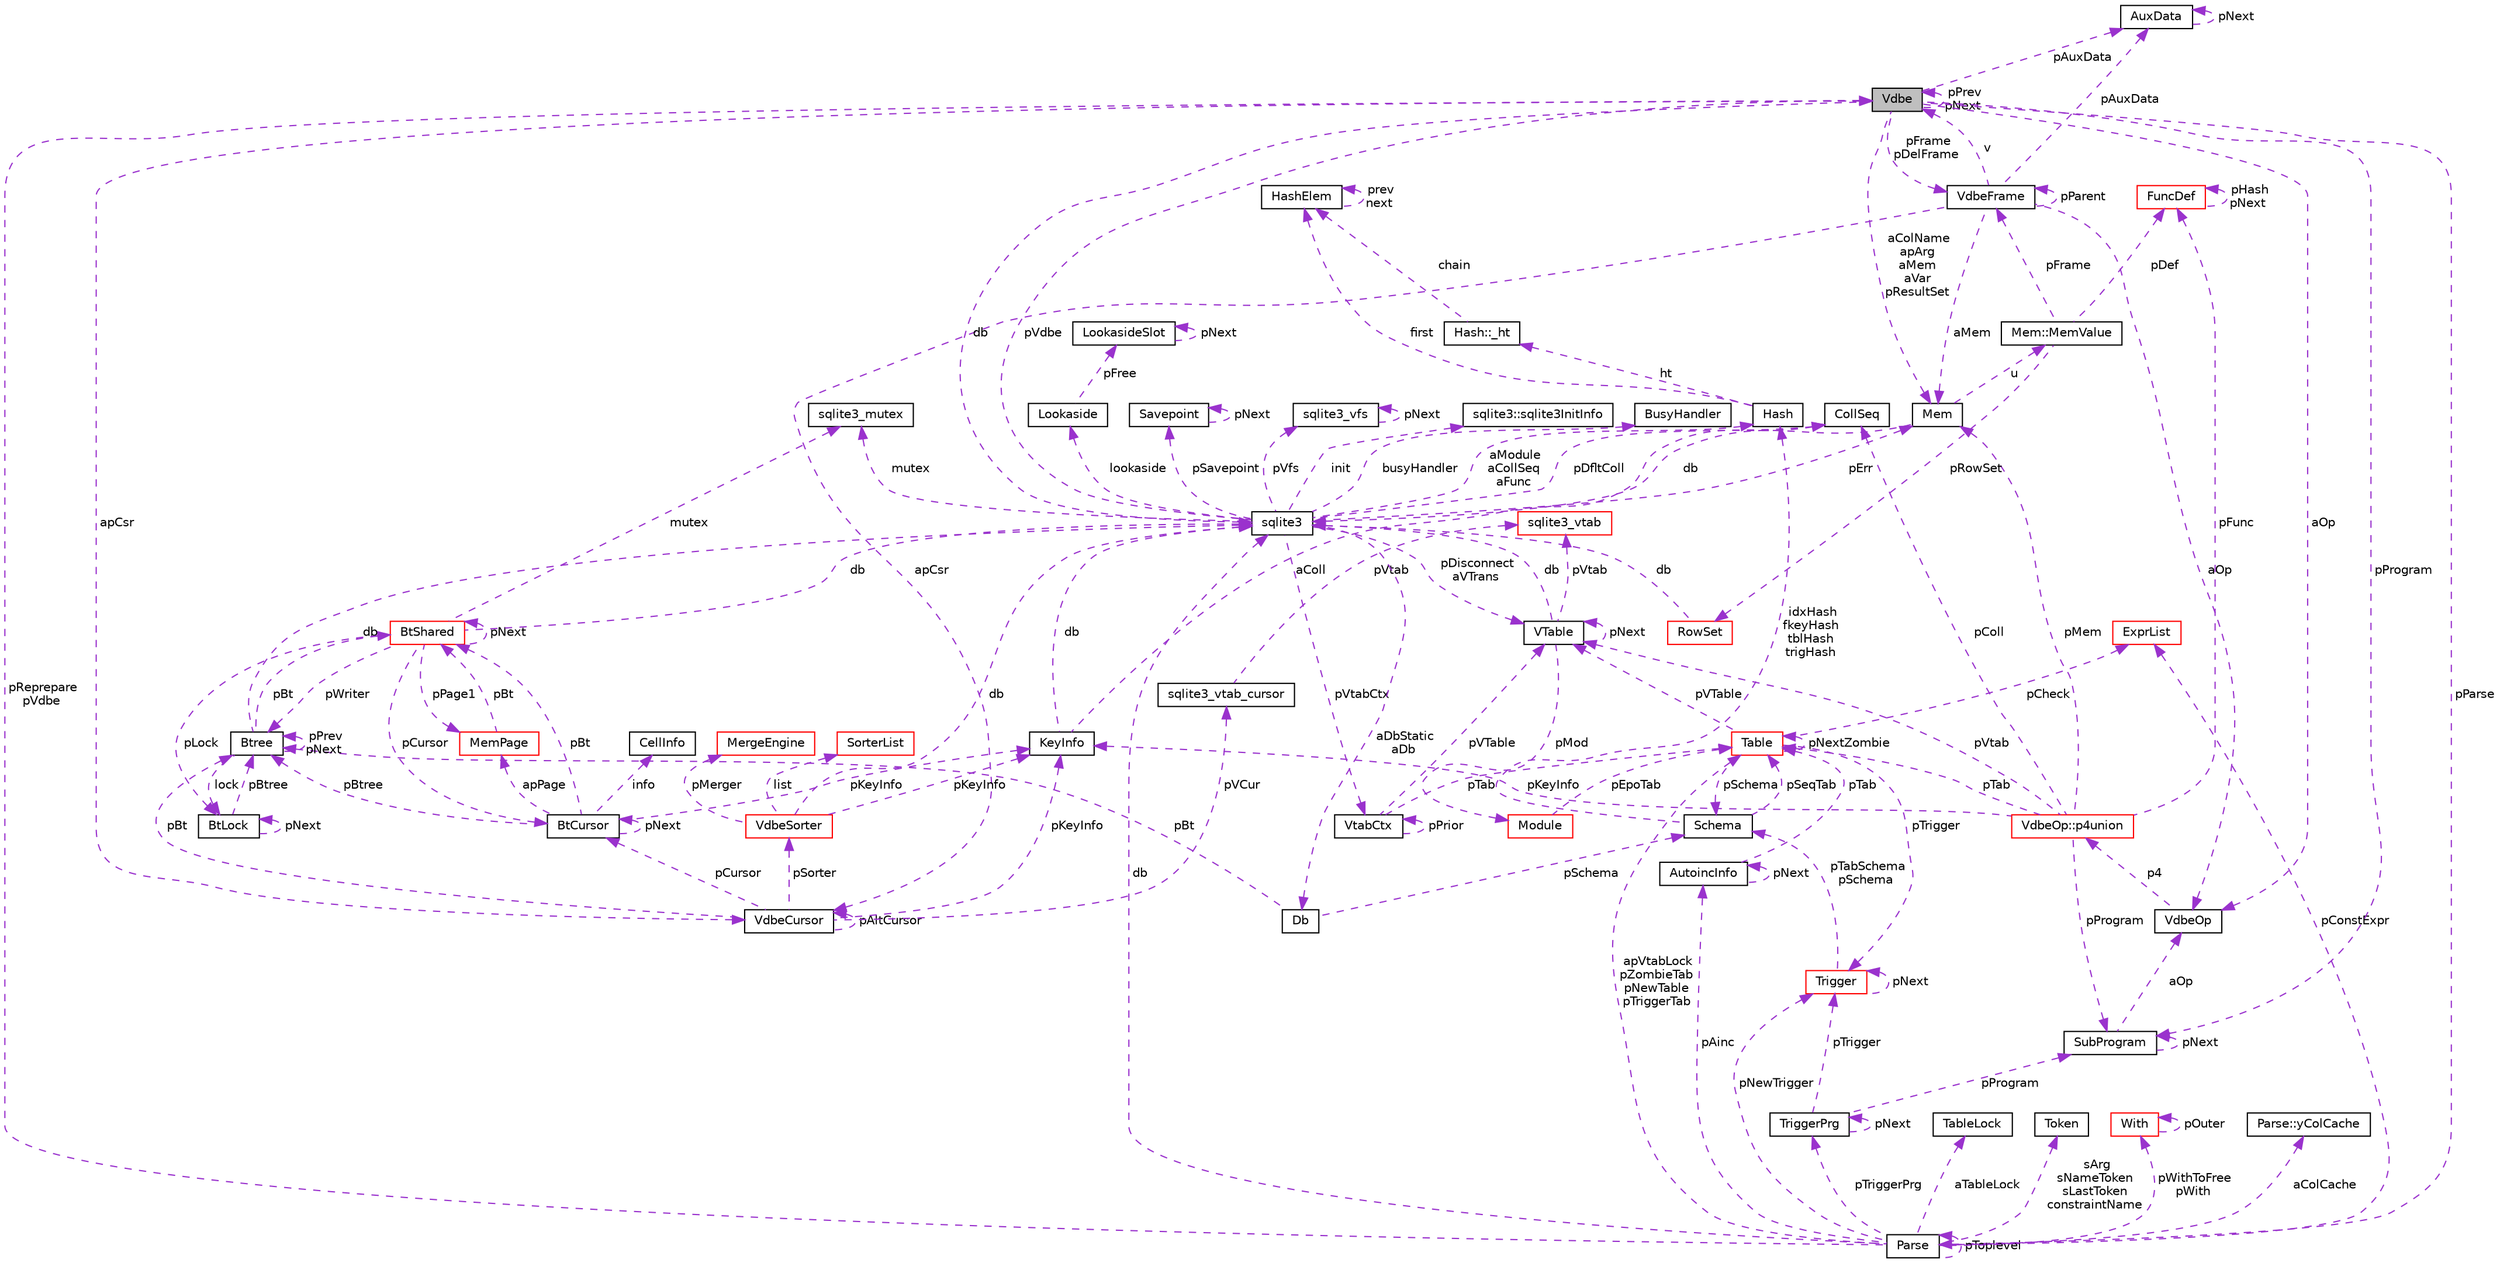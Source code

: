 digraph "Vdbe"
{
  edge [fontname="Helvetica",fontsize="10",labelfontname="Helvetica",labelfontsize="10"];
  node [fontname="Helvetica",fontsize="10",shape=record];
  Node1 [label="Vdbe",height=0.2,width=0.4,color="black", fillcolor="grey75", style="filled", fontcolor="black"];
  Node2 -> Node1 [dir="back",color="darkorchid3",fontsize="10",style="dashed",label=" aColName\napArg\naMem\naVar\npResultSet" ,fontname="Helvetica"];
  Node2 [label="Mem",height=0.2,width=0.4,color="black", fillcolor="white", style="filled",URL="$structMem.html"];
  Node3 -> Node2 [dir="back",color="darkorchid3",fontsize="10",style="dashed",label=" u" ,fontname="Helvetica"];
  Node3 [label="Mem::MemValue",height=0.2,width=0.4,color="black", fillcolor="white", style="filled",URL="$unionMem_1_1MemValue.html"];
  Node4 -> Node3 [dir="back",color="darkorchid3",fontsize="10",style="dashed",label=" pFrame" ,fontname="Helvetica"];
  Node4 [label="VdbeFrame",height=0.2,width=0.4,color="black", fillcolor="white", style="filled",URL="$structVdbeFrame.html"];
  Node2 -> Node4 [dir="back",color="darkorchid3",fontsize="10",style="dashed",label=" aMem" ,fontname="Helvetica"];
  Node1 -> Node4 [dir="back",color="darkorchid3",fontsize="10",style="dashed",label=" v" ,fontname="Helvetica"];
  Node4 -> Node4 [dir="back",color="darkorchid3",fontsize="10",style="dashed",label=" pParent" ,fontname="Helvetica"];
  Node5 -> Node4 [dir="back",color="darkorchid3",fontsize="10",style="dashed",label=" pAuxData" ,fontname="Helvetica"];
  Node5 [label="AuxData",height=0.2,width=0.4,color="black", fillcolor="white", style="filled",URL="$structAuxData.html"];
  Node5 -> Node5 [dir="back",color="darkorchid3",fontsize="10",style="dashed",label=" pNext" ,fontname="Helvetica"];
  Node6 -> Node4 [dir="back",color="darkorchid3",fontsize="10",style="dashed",label=" apCsr" ,fontname="Helvetica"];
  Node6 [label="VdbeCursor",height=0.2,width=0.4,color="black", fillcolor="white", style="filled",URL="$structVdbeCursor.html"];
  Node7 -> Node6 [dir="back",color="darkorchid3",fontsize="10",style="dashed",label=" pCursor" ,fontname="Helvetica"];
  Node7 [label="BtCursor",height=0.2,width=0.4,color="black", fillcolor="white", style="filled",URL="$structBtCursor.html"];
  Node7 -> Node7 [dir="back",color="darkorchid3",fontsize="10",style="dashed",label=" pNext" ,fontname="Helvetica"];
  Node8 -> Node7 [dir="back",color="darkorchid3",fontsize="10",style="dashed",label=" info" ,fontname="Helvetica"];
  Node8 [label="CellInfo",height=0.2,width=0.4,color="black", fillcolor="white", style="filled",URL="$structCellInfo.html"];
  Node9 -> Node7 [dir="back",color="darkorchid3",fontsize="10",style="dashed",label=" pBt" ,fontname="Helvetica"];
  Node9 [label="BtShared",height=0.2,width=0.4,color="red", fillcolor="white", style="filled",URL="$structBtShared.html"];
  Node7 -> Node9 [dir="back",color="darkorchid3",fontsize="10",style="dashed",label=" pCursor" ,fontname="Helvetica"];
  Node9 -> Node9 [dir="back",color="darkorchid3",fontsize="10",style="dashed",label=" pNext" ,fontname="Helvetica"];
  Node10 -> Node9 [dir="back",color="darkorchid3",fontsize="10",style="dashed",label=" db" ,fontname="Helvetica"];
  Node10 [label="sqlite3",height=0.2,width=0.4,color="black", fillcolor="white", style="filled",URL="$structsqlite3.html"];
  Node2 -> Node10 [dir="back",color="darkorchid3",fontsize="10",style="dashed",label=" pErr" ,fontname="Helvetica"];
  Node1 -> Node10 [dir="back",color="darkorchid3",fontsize="10",style="dashed",label=" pVdbe" ,fontname="Helvetica"];
  Node11 -> Node10 [dir="back",color="darkorchid3",fontsize="10",style="dashed",label=" pSavepoint" ,fontname="Helvetica"];
  Node11 [label="Savepoint",height=0.2,width=0.4,color="black", fillcolor="white", style="filled",URL="$structSavepoint.html"];
  Node11 -> Node11 [dir="back",color="darkorchid3",fontsize="10",style="dashed",label=" pNext" ,fontname="Helvetica"];
  Node12 -> Node10 [dir="back",color="darkorchid3",fontsize="10",style="dashed",label=" lookaside" ,fontname="Helvetica"];
  Node12 [label="Lookaside",height=0.2,width=0.4,color="black", fillcolor="white", style="filled",URL="$structLookaside.html"];
  Node13 -> Node12 [dir="back",color="darkorchid3",fontsize="10",style="dashed",label=" pFree" ,fontname="Helvetica"];
  Node13 [label="LookasideSlot",height=0.2,width=0.4,color="black", fillcolor="white", style="filled",URL="$structLookasideSlot.html"];
  Node13 -> Node13 [dir="back",color="darkorchid3",fontsize="10",style="dashed",label=" pNext" ,fontname="Helvetica"];
  Node14 -> Node10 [dir="back",color="darkorchid3",fontsize="10",style="dashed",label=" mutex" ,fontname="Helvetica"];
  Node14 [label="sqlite3_mutex",height=0.2,width=0.4,color="black", fillcolor="white", style="filled",URL="$structsqlite3__mutex.html"];
  Node15 -> Node10 [dir="back",color="darkorchid3",fontsize="10",style="dashed",label=" pVfs" ,fontname="Helvetica"];
  Node15 [label="sqlite3_vfs",height=0.2,width=0.4,color="black", fillcolor="white", style="filled",URL="$structsqlite3__vfs.html"];
  Node15 -> Node15 [dir="back",color="darkorchid3",fontsize="10",style="dashed",label=" pNext" ,fontname="Helvetica"];
  Node16 -> Node10 [dir="back",color="darkorchid3",fontsize="10",style="dashed",label=" init" ,fontname="Helvetica"];
  Node16 [label="sqlite3::sqlite3InitInfo",height=0.2,width=0.4,color="black", fillcolor="white", style="filled",URL="$structsqlite3_1_1sqlite3InitInfo.html"];
  Node17 -> Node10 [dir="back",color="darkorchid3",fontsize="10",style="dashed",label=" busyHandler" ,fontname="Helvetica"];
  Node17 [label="BusyHandler",height=0.2,width=0.4,color="black", fillcolor="white", style="filled",URL="$structBusyHandler.html"];
  Node18 -> Node10 [dir="back",color="darkorchid3",fontsize="10",style="dashed",label=" pVtabCtx" ,fontname="Helvetica"];
  Node18 [label="VtabCtx",height=0.2,width=0.4,color="black", fillcolor="white", style="filled",URL="$structVtabCtx.html"];
  Node18 -> Node18 [dir="back",color="darkorchid3",fontsize="10",style="dashed",label=" pPrior" ,fontname="Helvetica"];
  Node19 -> Node18 [dir="back",color="darkorchid3",fontsize="10",style="dashed",label=" pVTable" ,fontname="Helvetica"];
  Node19 [label="VTable",height=0.2,width=0.4,color="black", fillcolor="white", style="filled",URL="$structVTable.html"];
  Node10 -> Node19 [dir="back",color="darkorchid3",fontsize="10",style="dashed",label=" db" ,fontname="Helvetica"];
  Node19 -> Node19 [dir="back",color="darkorchid3",fontsize="10",style="dashed",label=" pNext" ,fontname="Helvetica"];
  Node20 -> Node19 [dir="back",color="darkorchid3",fontsize="10",style="dashed",label=" pMod" ,fontname="Helvetica"];
  Node20 [label="Module",height=0.2,width=0.4,color="red", fillcolor="white", style="filled",URL="$structModule.html"];
  Node21 -> Node20 [dir="back",color="darkorchid3",fontsize="10",style="dashed",label=" pEpoTab" ,fontname="Helvetica"];
  Node21 [label="Table",height=0.2,width=0.4,color="red", fillcolor="white", style="filled",URL="$structTable.html"];
  Node22 -> Node21 [dir="back",color="darkorchid3",fontsize="10",style="dashed",label=" pSchema" ,fontname="Helvetica"];
  Node22 [label="Schema",height=0.2,width=0.4,color="black", fillcolor="white", style="filled",URL="$structSchema.html"];
  Node21 -> Node22 [dir="back",color="darkorchid3",fontsize="10",style="dashed",label=" pSeqTab" ,fontname="Helvetica"];
  Node23 -> Node22 [dir="back",color="darkorchid3",fontsize="10",style="dashed",label=" idxHash\nfkeyHash\ntblHash\ntrigHash" ,fontname="Helvetica"];
  Node23 [label="Hash",height=0.2,width=0.4,color="black", fillcolor="white", style="filled",URL="$structHash.html"];
  Node24 -> Node23 [dir="back",color="darkorchid3",fontsize="10",style="dashed",label=" ht" ,fontname="Helvetica"];
  Node24 [label="Hash::_ht",height=0.2,width=0.4,color="black", fillcolor="white", style="filled",URL="$structHash_1_1__ht.html"];
  Node25 -> Node24 [dir="back",color="darkorchid3",fontsize="10",style="dashed",label=" chain" ,fontname="Helvetica"];
  Node25 [label="HashElem",height=0.2,width=0.4,color="black", fillcolor="white", style="filled",URL="$structHashElem.html"];
  Node25 -> Node25 [dir="back",color="darkorchid3",fontsize="10",style="dashed",label=" prev\nnext" ,fontname="Helvetica"];
  Node25 -> Node23 [dir="back",color="darkorchid3",fontsize="10",style="dashed",label=" first" ,fontname="Helvetica"];
  Node19 -> Node21 [dir="back",color="darkorchid3",fontsize="10",style="dashed",label=" pVTable" ,fontname="Helvetica"];
  Node21 -> Node21 [dir="back",color="darkorchid3",fontsize="10",style="dashed",label=" pNextZombie" ,fontname="Helvetica"];
  Node26 -> Node21 [dir="back",color="darkorchid3",fontsize="10",style="dashed",label=" pTrigger" ,fontname="Helvetica"];
  Node26 [label="Trigger",height=0.2,width=0.4,color="red", fillcolor="white", style="filled",URL="$structTrigger.html"];
  Node22 -> Node26 [dir="back",color="darkorchid3",fontsize="10",style="dashed",label=" pTabSchema\npSchema" ,fontname="Helvetica"];
  Node26 -> Node26 [dir="back",color="darkorchid3",fontsize="10",style="dashed",label=" pNext" ,fontname="Helvetica"];
  Node27 -> Node21 [dir="back",color="darkorchid3",fontsize="10",style="dashed",label=" pCheck" ,fontname="Helvetica"];
  Node27 [label="ExprList",height=0.2,width=0.4,color="red", fillcolor="white", style="filled",URL="$structExprList.html"];
  Node28 -> Node19 [dir="back",color="darkorchid3",fontsize="10",style="dashed",label=" pVtab" ,fontname="Helvetica"];
  Node28 [label="sqlite3_vtab",height=0.2,width=0.4,color="red", fillcolor="white", style="filled",URL="$structsqlite3__vtab.html"];
  Node21 -> Node18 [dir="back",color="darkorchid3",fontsize="10",style="dashed",label=" pTab" ,fontname="Helvetica"];
  Node29 -> Node10 [dir="back",color="darkorchid3",fontsize="10",style="dashed",label=" pDfltColl" ,fontname="Helvetica"];
  Node29 [label="CollSeq",height=0.2,width=0.4,color="black", fillcolor="white", style="filled",URL="$structCollSeq.html"];
  Node19 -> Node10 [dir="back",color="darkorchid3",fontsize="10",style="dashed",label=" pDisconnect\naVTrans" ,fontname="Helvetica"];
  Node30 -> Node10 [dir="back",color="darkorchid3",fontsize="10",style="dashed",label=" aDbStatic\naDb" ,fontname="Helvetica"];
  Node30 [label="Db",height=0.2,width=0.4,color="black", fillcolor="white", style="filled",URL="$structDb.html"];
  Node22 -> Node30 [dir="back",color="darkorchid3",fontsize="10",style="dashed",label=" pSchema" ,fontname="Helvetica"];
  Node31 -> Node30 [dir="back",color="darkorchid3",fontsize="10",style="dashed",label=" pBt" ,fontname="Helvetica"];
  Node31 [label="Btree",height=0.2,width=0.4,color="black", fillcolor="white", style="filled",URL="$structBtree.html"];
  Node9 -> Node31 [dir="back",color="darkorchid3",fontsize="10",style="dashed",label=" pBt" ,fontname="Helvetica"];
  Node10 -> Node31 [dir="back",color="darkorchid3",fontsize="10",style="dashed",label=" db" ,fontname="Helvetica"];
  Node32 -> Node31 [dir="back",color="darkorchid3",fontsize="10",style="dashed",label=" lock" ,fontname="Helvetica"];
  Node32 [label="BtLock",height=0.2,width=0.4,color="black", fillcolor="white", style="filled",URL="$structBtLock.html"];
  Node32 -> Node32 [dir="back",color="darkorchid3",fontsize="10",style="dashed",label=" pNext" ,fontname="Helvetica"];
  Node31 -> Node32 [dir="back",color="darkorchid3",fontsize="10",style="dashed",label=" pBtree" ,fontname="Helvetica"];
  Node31 -> Node31 [dir="back",color="darkorchid3",fontsize="10",style="dashed",label=" pPrev\npNext" ,fontname="Helvetica"];
  Node23 -> Node10 [dir="back",color="darkorchid3",fontsize="10",style="dashed",label=" aModule\naCollSeq\naFunc" ,fontname="Helvetica"];
  Node14 -> Node9 [dir="back",color="darkorchid3",fontsize="10",style="dashed",label=" mutex" ,fontname="Helvetica"];
  Node32 -> Node9 [dir="back",color="darkorchid3",fontsize="10",style="dashed",label=" pLock" ,fontname="Helvetica"];
  Node33 -> Node9 [dir="back",color="darkorchid3",fontsize="10",style="dashed",label=" pPage1" ,fontname="Helvetica"];
  Node33 [label="MemPage",height=0.2,width=0.4,color="red", fillcolor="white", style="filled",URL="$structMemPage.html"];
  Node9 -> Node33 [dir="back",color="darkorchid3",fontsize="10",style="dashed",label=" pBt" ,fontname="Helvetica"];
  Node31 -> Node9 [dir="back",color="darkorchid3",fontsize="10",style="dashed",label=" pWriter" ,fontname="Helvetica"];
  Node33 -> Node7 [dir="back",color="darkorchid3",fontsize="10",style="dashed",label=" apPage" ,fontname="Helvetica"];
  Node34 -> Node7 [dir="back",color="darkorchid3",fontsize="10",style="dashed",label=" pKeyInfo" ,fontname="Helvetica"];
  Node34 [label="KeyInfo",height=0.2,width=0.4,color="black", fillcolor="white", style="filled",URL="$structKeyInfo.html"];
  Node10 -> Node34 [dir="back",color="darkorchid3",fontsize="10",style="dashed",label=" db" ,fontname="Helvetica"];
  Node29 -> Node34 [dir="back",color="darkorchid3",fontsize="10",style="dashed",label=" aColl" ,fontname="Helvetica"];
  Node31 -> Node7 [dir="back",color="darkorchid3",fontsize="10",style="dashed",label=" pBtree" ,fontname="Helvetica"];
  Node35 -> Node6 [dir="back",color="darkorchid3",fontsize="10",style="dashed",label=" pVCur" ,fontname="Helvetica"];
  Node35 [label="sqlite3_vtab_cursor",height=0.2,width=0.4,color="black", fillcolor="white", style="filled",URL="$structsqlite3__vtab__cursor.html"];
  Node28 -> Node35 [dir="back",color="darkorchid3",fontsize="10",style="dashed",label=" pVtab" ,fontname="Helvetica"];
  Node6 -> Node6 [dir="back",color="darkorchid3",fontsize="10",style="dashed",label=" pAltCursor" ,fontname="Helvetica"];
  Node34 -> Node6 [dir="back",color="darkorchid3",fontsize="10",style="dashed",label=" pKeyInfo" ,fontname="Helvetica"];
  Node31 -> Node6 [dir="back",color="darkorchid3",fontsize="10",style="dashed",label=" pBt" ,fontname="Helvetica"];
  Node36 -> Node6 [dir="back",color="darkorchid3",fontsize="10",style="dashed",label=" pSorter" ,fontname="Helvetica"];
  Node36 [label="VdbeSorter",height=0.2,width=0.4,color="red", fillcolor="white", style="filled",URL="$structVdbeSorter.html"];
  Node37 -> Node36 [dir="back",color="darkorchid3",fontsize="10",style="dashed",label=" list" ,fontname="Helvetica"];
  Node37 [label="SorterList",height=0.2,width=0.4,color="red", fillcolor="white", style="filled",URL="$structSorterList.html"];
  Node10 -> Node36 [dir="back",color="darkorchid3",fontsize="10",style="dashed",label=" db" ,fontname="Helvetica"];
  Node38 -> Node36 [dir="back",color="darkorchid3",fontsize="10",style="dashed",label=" pMerger" ,fontname="Helvetica"];
  Node38 [label="MergeEngine",height=0.2,width=0.4,color="red", fillcolor="white", style="filled",URL="$structMergeEngine.html"];
  Node34 -> Node36 [dir="back",color="darkorchid3",fontsize="10",style="dashed",label=" pKeyInfo" ,fontname="Helvetica"];
  Node39 -> Node4 [dir="back",color="darkorchid3",fontsize="10",style="dashed",label=" aOp" ,fontname="Helvetica"];
  Node39 [label="VdbeOp",height=0.2,width=0.4,color="black", fillcolor="white", style="filled",URL="$structVdbeOp.html"];
  Node40 -> Node39 [dir="back",color="darkorchid3",fontsize="10",style="dashed",label=" p4" ,fontname="Helvetica"];
  Node40 [label="VdbeOp::p4union",height=0.2,width=0.4,color="red", fillcolor="white", style="filled",URL="$unionVdbeOp_1_1p4union.html"];
  Node2 -> Node40 [dir="back",color="darkorchid3",fontsize="10",style="dashed",label=" pMem" ,fontname="Helvetica"];
  Node29 -> Node40 [dir="back",color="darkorchid3",fontsize="10",style="dashed",label=" pColl" ,fontname="Helvetica"];
  Node19 -> Node40 [dir="back",color="darkorchid3",fontsize="10",style="dashed",label=" pVtab" ,fontname="Helvetica"];
  Node21 -> Node40 [dir="back",color="darkorchid3",fontsize="10",style="dashed",label=" pTab" ,fontname="Helvetica"];
  Node41 -> Node40 [dir="back",color="darkorchid3",fontsize="10",style="dashed",label=" pProgram" ,fontname="Helvetica"];
  Node41 [label="SubProgram",height=0.2,width=0.4,color="black", fillcolor="white", style="filled",URL="$structSubProgram.html"];
  Node41 -> Node41 [dir="back",color="darkorchid3",fontsize="10",style="dashed",label=" pNext" ,fontname="Helvetica"];
  Node39 -> Node41 [dir="back",color="darkorchid3",fontsize="10",style="dashed",label=" aOp" ,fontname="Helvetica"];
  Node34 -> Node40 [dir="back",color="darkorchid3",fontsize="10",style="dashed",label=" pKeyInfo" ,fontname="Helvetica"];
  Node42 -> Node40 [dir="back",color="darkorchid3",fontsize="10",style="dashed",label=" pFunc" ,fontname="Helvetica"];
  Node42 [label="FuncDef",height=0.2,width=0.4,color="red", fillcolor="white", style="filled",URL="$structFuncDef.html"];
  Node42 -> Node42 [dir="back",color="darkorchid3",fontsize="10",style="dashed",label=" pHash\npNext" ,fontname="Helvetica"];
  Node43 -> Node3 [dir="back",color="darkorchid3",fontsize="10",style="dashed",label=" pRowSet" ,fontname="Helvetica"];
  Node43 [label="RowSet",height=0.2,width=0.4,color="red", fillcolor="white", style="filled",URL="$structRowSet.html"];
  Node10 -> Node43 [dir="back",color="darkorchid3",fontsize="10",style="dashed",label=" db" ,fontname="Helvetica"];
  Node42 -> Node3 [dir="back",color="darkorchid3",fontsize="10",style="dashed",label=" pDef" ,fontname="Helvetica"];
  Node10 -> Node2 [dir="back",color="darkorchid3",fontsize="10",style="dashed",label=" db" ,fontname="Helvetica"];
  Node1 -> Node1 [dir="back",color="darkorchid3",fontsize="10",style="dashed",label=" pPrev\npNext" ,fontname="Helvetica"];
  Node10 -> Node1 [dir="back",color="darkorchid3",fontsize="10",style="dashed",label=" db" ,fontname="Helvetica"];
  Node4 -> Node1 [dir="back",color="darkorchid3",fontsize="10",style="dashed",label=" pFrame\npDelFrame" ,fontname="Helvetica"];
  Node5 -> Node1 [dir="back",color="darkorchid3",fontsize="10",style="dashed",label=" pAuxData" ,fontname="Helvetica"];
  Node41 -> Node1 [dir="back",color="darkorchid3",fontsize="10",style="dashed",label=" pProgram" ,fontname="Helvetica"];
  Node6 -> Node1 [dir="back",color="darkorchid3",fontsize="10",style="dashed",label=" apCsr" ,fontname="Helvetica"];
  Node44 -> Node1 [dir="back",color="darkorchid3",fontsize="10",style="dashed",label=" pParse" ,fontname="Helvetica"];
  Node44 [label="Parse",height=0.2,width=0.4,color="black", fillcolor="white", style="filled",URL="$structParse.html"];
  Node1 -> Node44 [dir="back",color="darkorchid3",fontsize="10",style="dashed",label=" pReprepare\npVdbe" ,fontname="Helvetica"];
  Node10 -> Node44 [dir="back",color="darkorchid3",fontsize="10",style="dashed",label=" db" ,fontname="Helvetica"];
  Node45 -> Node44 [dir="back",color="darkorchid3",fontsize="10",style="dashed",label=" aTableLock" ,fontname="Helvetica"];
  Node45 [label="TableLock",height=0.2,width=0.4,color="black", fillcolor="white", style="filled",URL="$structTableLock.html"];
  Node46 -> Node44 [dir="back",color="darkorchid3",fontsize="10",style="dashed",label=" sArg\nsNameToken\nsLastToken\nconstraintName" ,fontname="Helvetica"];
  Node46 [label="Token",height=0.2,width=0.4,color="black", fillcolor="white", style="filled",URL="$structToken.html"];
  Node47 -> Node44 [dir="back",color="darkorchid3",fontsize="10",style="dashed",label=" pWithToFree\npWith" ,fontname="Helvetica"];
  Node47 [label="With",height=0.2,width=0.4,color="red", fillcolor="white", style="filled",URL="$structWith.html"];
  Node47 -> Node47 [dir="back",color="darkorchid3",fontsize="10",style="dashed",label=" pOuter" ,fontname="Helvetica"];
  Node48 -> Node44 [dir="back",color="darkorchid3",fontsize="10",style="dashed",label=" aColCache" ,fontname="Helvetica"];
  Node48 [label="Parse::yColCache",height=0.2,width=0.4,color="black", fillcolor="white", style="filled",URL="$structParse_1_1yColCache.html"];
  Node21 -> Node44 [dir="back",color="darkorchid3",fontsize="10",style="dashed",label=" apVtabLock\npZombieTab\npNewTable\npTriggerTab" ,fontname="Helvetica"];
  Node26 -> Node44 [dir="back",color="darkorchid3",fontsize="10",style="dashed",label=" pNewTrigger" ,fontname="Helvetica"];
  Node49 -> Node44 [dir="back",color="darkorchid3",fontsize="10",style="dashed",label=" pTriggerPrg" ,fontname="Helvetica"];
  Node49 [label="TriggerPrg",height=0.2,width=0.4,color="black", fillcolor="white", style="filled",URL="$structTriggerPrg.html"];
  Node41 -> Node49 [dir="back",color="darkorchid3",fontsize="10",style="dashed",label=" pProgram" ,fontname="Helvetica"];
  Node26 -> Node49 [dir="back",color="darkorchid3",fontsize="10",style="dashed",label=" pTrigger" ,fontname="Helvetica"];
  Node49 -> Node49 [dir="back",color="darkorchid3",fontsize="10",style="dashed",label=" pNext" ,fontname="Helvetica"];
  Node50 -> Node44 [dir="back",color="darkorchid3",fontsize="10",style="dashed",label=" pAinc" ,fontname="Helvetica"];
  Node50 [label="AutoincInfo",height=0.2,width=0.4,color="black", fillcolor="white", style="filled",URL="$structAutoincInfo.html"];
  Node21 -> Node50 [dir="back",color="darkorchid3",fontsize="10",style="dashed",label=" pTab" ,fontname="Helvetica"];
  Node50 -> Node50 [dir="back",color="darkorchid3",fontsize="10",style="dashed",label=" pNext" ,fontname="Helvetica"];
  Node27 -> Node44 [dir="back",color="darkorchid3",fontsize="10",style="dashed",label=" pConstExpr" ,fontname="Helvetica"];
  Node44 -> Node44 [dir="back",color="darkorchid3",fontsize="10",style="dashed",label=" pToplevel" ,fontname="Helvetica"];
  Node39 -> Node1 [dir="back",color="darkorchid3",fontsize="10",style="dashed",label=" aOp" ,fontname="Helvetica"];
}
